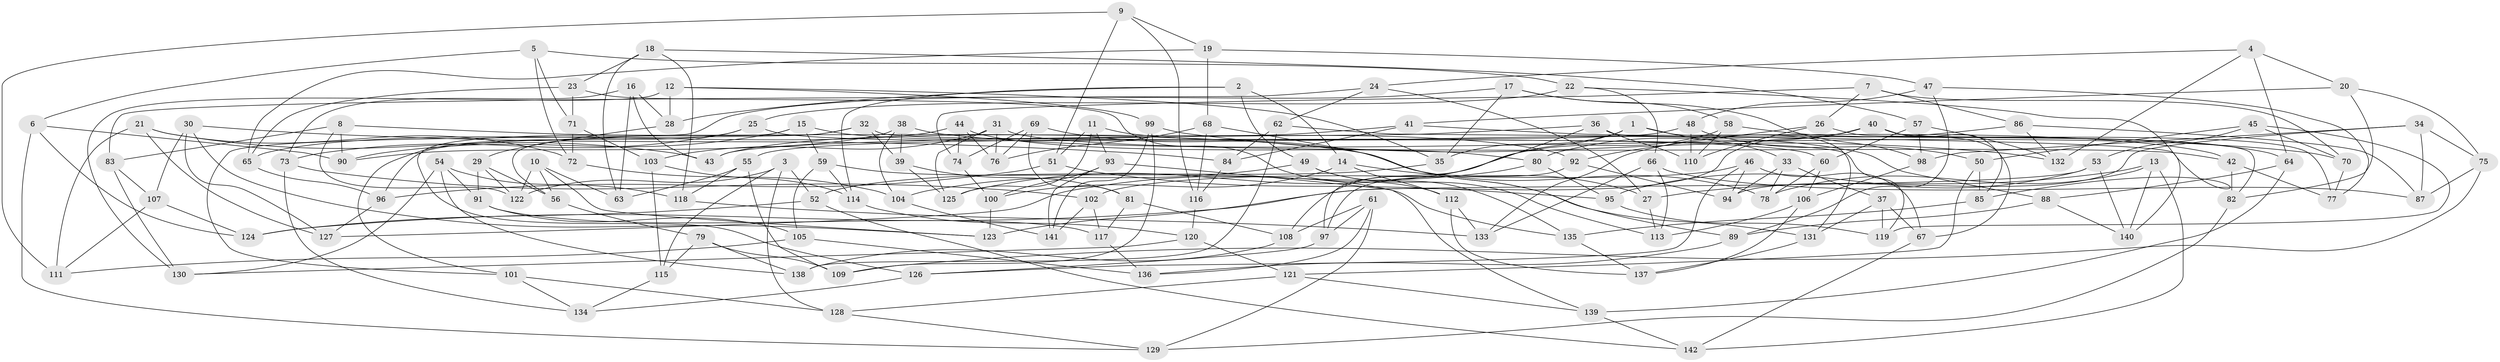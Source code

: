 // coarse degree distribution, {6: 0.5555555555555556, 4: 0.4222222222222222, 5: 0.022222222222222223}
// Generated by graph-tools (version 1.1) at 2025/24/03/03/25 07:24:31]
// undirected, 142 vertices, 284 edges
graph export_dot {
graph [start="1"]
  node [color=gray90,style=filled];
  1;
  2;
  3;
  4;
  5;
  6;
  7;
  8;
  9;
  10;
  11;
  12;
  13;
  14;
  15;
  16;
  17;
  18;
  19;
  20;
  21;
  22;
  23;
  24;
  25;
  26;
  27;
  28;
  29;
  30;
  31;
  32;
  33;
  34;
  35;
  36;
  37;
  38;
  39;
  40;
  41;
  42;
  43;
  44;
  45;
  46;
  47;
  48;
  49;
  50;
  51;
  52;
  53;
  54;
  55;
  56;
  57;
  58;
  59;
  60;
  61;
  62;
  63;
  64;
  65;
  66;
  67;
  68;
  69;
  70;
  71;
  72;
  73;
  74;
  75;
  76;
  77;
  78;
  79;
  80;
  81;
  82;
  83;
  84;
  85;
  86;
  87;
  88;
  89;
  90;
  91;
  92;
  93;
  94;
  95;
  96;
  97;
  98;
  99;
  100;
  101;
  102;
  103;
  104;
  105;
  106;
  107;
  108;
  109;
  110;
  111;
  112;
  113;
  114;
  115;
  116;
  117;
  118;
  119;
  120;
  121;
  122;
  123;
  124;
  125;
  126;
  127;
  128;
  129;
  130;
  131;
  132;
  133;
  134;
  135;
  136;
  137;
  138;
  139;
  140;
  141;
  142;
  1 -- 35;
  1 -- 108;
  1 -- 131;
  1 -- 33;
  2 -- 49;
  2 -- 114;
  2 -- 28;
  2 -- 14;
  3 -- 115;
  3 -- 128;
  3 -- 52;
  3 -- 122;
  4 -- 24;
  4 -- 64;
  4 -- 20;
  4 -- 132;
  5 -- 6;
  5 -- 22;
  5 -- 72;
  5 -- 71;
  6 -- 90;
  6 -- 129;
  6 -- 124;
  7 -- 26;
  7 -- 86;
  7 -- 74;
  7 -- 70;
  8 -- 78;
  8 -- 122;
  8 -- 90;
  8 -- 83;
  9 -- 111;
  9 -- 51;
  9 -- 19;
  9 -- 116;
  10 -- 123;
  10 -- 56;
  10 -- 63;
  10 -- 122;
  11 -- 51;
  11 -- 93;
  11 -- 125;
  11 -- 88;
  12 -- 35;
  12 -- 28;
  12 -- 99;
  12 -- 130;
  13 -- 27;
  13 -- 140;
  13 -- 142;
  13 -- 78;
  14 -- 27;
  14 -- 112;
  14 -- 100;
  15 -- 90;
  15 -- 126;
  15 -- 59;
  15 -- 92;
  16 -- 73;
  16 -- 43;
  16 -- 28;
  16 -- 63;
  17 -- 98;
  17 -- 35;
  17 -- 101;
  17 -- 58;
  18 -- 57;
  18 -- 63;
  18 -- 23;
  18 -- 118;
  19 -- 68;
  19 -- 47;
  19 -- 65;
  20 -- 75;
  20 -- 41;
  20 -- 82;
  21 -- 43;
  21 -- 72;
  21 -- 127;
  21 -- 111;
  22 -- 25;
  22 -- 66;
  22 -- 85;
  23 -- 71;
  23 -- 112;
  23 -- 65;
  24 -- 27;
  24 -- 83;
  24 -- 62;
  25 -- 101;
  25 -- 73;
  25 -- 60;
  26 -- 67;
  26 -- 92;
  26 -- 110;
  27 -- 113;
  28 -- 29;
  29 -- 91;
  29 -- 56;
  29 -- 122;
  30 -- 107;
  30 -- 84;
  30 -- 127;
  30 -- 123;
  31 -- 76;
  31 -- 103;
  31 -- 125;
  31 -- 42;
  32 -- 119;
  32 -- 96;
  32 -- 39;
  32 -- 56;
  33 -- 37;
  33 -- 94;
  33 -- 78;
  34 -- 75;
  34 -- 98;
  34 -- 87;
  34 -- 94;
  35 -- 52;
  36 -- 82;
  36 -- 43;
  36 -- 110;
  36 -- 97;
  37 -- 119;
  37 -- 67;
  37 -- 131;
  38 -- 90;
  38 -- 70;
  38 -- 39;
  38 -- 104;
  39 -- 125;
  39 -- 81;
  40 -- 77;
  40 -- 85;
  40 -- 123;
  40 -- 80;
  41 -- 43;
  41 -- 84;
  41 -- 42;
  42 -- 82;
  42 -- 77;
  44 -- 76;
  44 -- 74;
  44 -- 65;
  44 -- 80;
  45 -- 50;
  45 -- 53;
  45 -- 119;
  45 -- 70;
  46 -- 126;
  46 -- 94;
  46 -- 102;
  46 -- 67;
  47 -- 48;
  47 -- 77;
  47 -- 89;
  48 -- 110;
  48 -- 50;
  48 -- 55;
  49 -- 113;
  49 -- 135;
  49 -- 104;
  50 -- 121;
  50 -- 85;
  51 -- 96;
  51 -- 95;
  52 -- 124;
  52 -- 142;
  53 -- 140;
  53 -- 124;
  53 -- 95;
  54 -- 91;
  54 -- 130;
  54 -- 138;
  54 -- 118;
  55 -- 109;
  55 -- 118;
  55 -- 63;
  56 -- 79;
  57 -- 132;
  57 -- 60;
  57 -- 98;
  58 -- 110;
  58 -- 125;
  58 -- 64;
  59 -- 114;
  59 -- 135;
  59 -- 105;
  60 -- 106;
  60 -- 78;
  61 -- 136;
  61 -- 97;
  61 -- 108;
  61 -- 129;
  62 -- 84;
  62 -- 138;
  62 -- 140;
  64 -- 88;
  64 -- 139;
  65 -- 96;
  66 -- 87;
  66 -- 133;
  66 -- 113;
  67 -- 142;
  68 -- 116;
  68 -- 89;
  68 -- 76;
  69 -- 131;
  69 -- 81;
  69 -- 76;
  69 -- 74;
  70 -- 77;
  71 -- 103;
  71 -- 72;
  72 -- 104;
  73 -- 134;
  73 -- 102;
  74 -- 100;
  75 -- 109;
  75 -- 87;
  79 -- 138;
  79 -- 115;
  79 -- 109;
  80 -- 95;
  80 -- 127;
  81 -- 117;
  81 -- 108;
  82 -- 129;
  83 -- 130;
  83 -- 107;
  84 -- 116;
  85 -- 135;
  86 -- 87;
  86 -- 132;
  86 -- 133;
  88 -- 89;
  88 -- 140;
  89 -- 136;
  91 -- 117;
  91 -- 105;
  92 -- 97;
  92 -- 94;
  93 -- 100;
  93 -- 139;
  93 -- 141;
  95 -- 119;
  96 -- 127;
  97 -- 126;
  98 -- 106;
  99 -- 141;
  99 -- 132;
  99 -- 109;
  100 -- 123;
  101 -- 134;
  101 -- 128;
  102 -- 117;
  102 -- 141;
  103 -- 115;
  103 -- 114;
  104 -- 141;
  105 -- 111;
  105 -- 136;
  106 -- 113;
  106 -- 137;
  107 -- 111;
  107 -- 124;
  108 -- 138;
  112 -- 133;
  112 -- 137;
  114 -- 120;
  115 -- 134;
  116 -- 120;
  117 -- 136;
  118 -- 133;
  120 -- 121;
  120 -- 130;
  121 -- 139;
  121 -- 128;
  126 -- 134;
  128 -- 129;
  131 -- 137;
  135 -- 137;
  139 -- 142;
}
